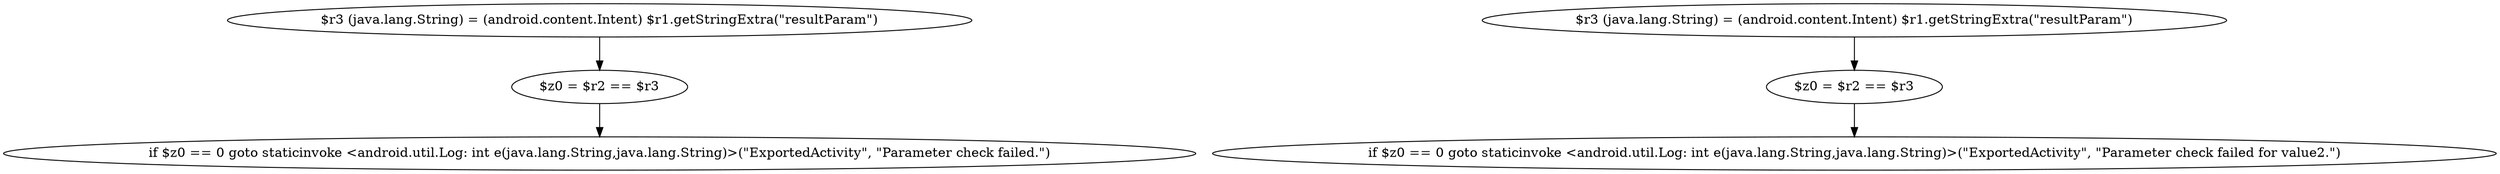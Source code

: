 # package: com.example.morecomplexapp
# activity: com.example.morecomplexapp.ExportedActivity
# action: 
digraph paths {
subgraph path_1 {
    node1_1 [label="$r3 (java.lang.String) = (android.content.Intent) $r1.getStringExtra(\"resultParam\")"];
    node2_1 [label="$z0 = $r2 == $r3"];
    node1_1 -> node2_1;
    node3_1 [label="if $z0 == 0 goto staticinvoke <android.util.Log: int e(java.lang.String,java.lang.String)>(\"ExportedActivity\", \"Parameter check failed.\")"];
    node2_1 -> node3_1;
}

subgraph path_2 {
    node1_2 [label="$r3 (java.lang.String) = (android.content.Intent) $r1.getStringExtra(\"resultParam\")"];
    node2_2 [label="$z0 = $r2 == $r3"];
    node1_2 -> node2_2;
    node3_2 [label="if $z0 == 0 goto staticinvoke <android.util.Log: int e(java.lang.String,java.lang.String)>(\"ExportedActivity\", \"Parameter check failed for value2.\")"];
    node2_2 -> node3_2;
}

}
